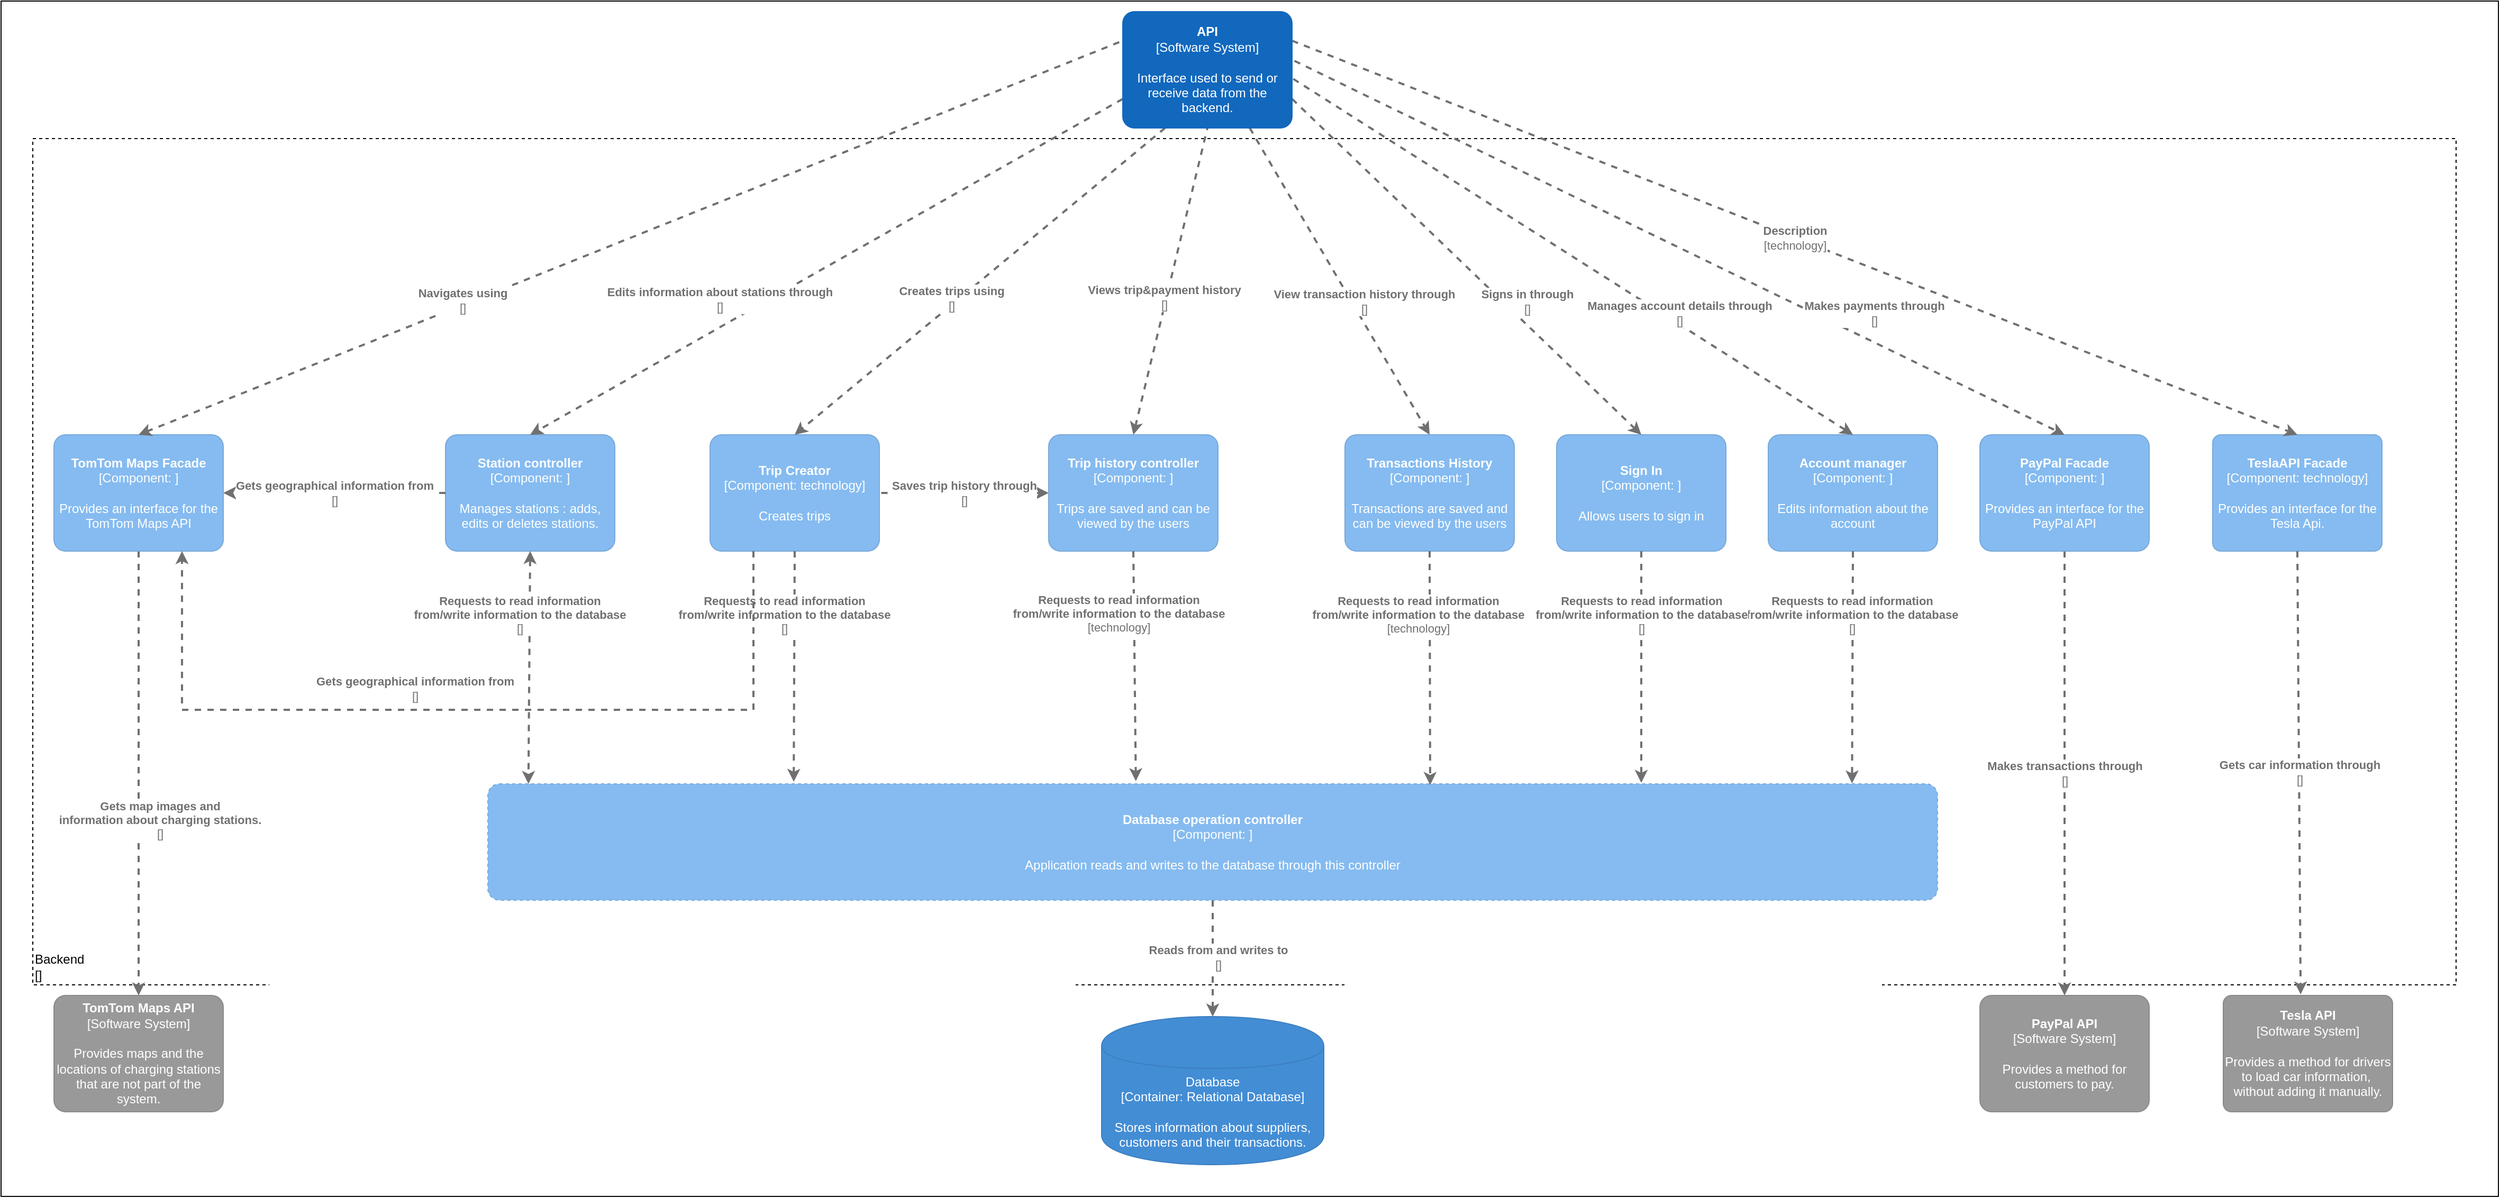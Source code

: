 <mxfile version="13.9.9" type="device"><diagram id="qg8aLgBiJAtC8iuw7g8S" name="Page-3"><mxGraphModel dx="1874" dy="1692" grid="1" gridSize="10" guides="1" tooltips="1" connect="1" arrows="1" fold="1" page="1" pageScale="1" pageWidth="850" pageHeight="1100" math="0" shadow="0"><root><mxCell id="6Dd1IYQDbWwJcknc--Ym-0"/><mxCell id="6Dd1IYQDbWwJcknc--Ym-1" parent="6Dd1IYQDbWwJcknc--Ym-0"/><mxCell id="By0Cxk0O4xZwyZTv2mM3-2" value="" style="rounded=0;whiteSpace=wrap;html=1;fillColor=none;strokeWidth=1;" parent="6Dd1IYQDbWwJcknc--Ym-1" vertex="1"><mxGeometry x="-40" y="-510" width="2360" height="1130" as="geometry"/></mxCell><object placeholders="1" c4Name="    Backend" c4Type="DeploymentNode" c4OperationSystem="" c4ScalingFactor="" label="&lt;div style=&quot;text-align: left&quot;&gt;%c4Name%&lt;/div&gt;&lt;div style=&quot;text-align: left&quot;&gt;[%c4OperationSystem%]&lt;/div&gt;&lt;div style=&quot;text-align: right&quot;&gt;%c4ScalingFactor%&lt;/div&gt;" id="k2RlLEZRlhvbo14t83rY-6"><mxCell style="rounded=0;whiteSpace=wrap;html=1;labelBackgroundColor=none;fillColor=#ffffff;fontColor=#000000;align=left;arcSize=5;strokeColor=#000000;verticalAlign=bottom;metaEdit=1;metaData={&quot;c4Type&quot;:{&quot;editable&quot;:false}};points=[[0.25,0,0],[0.5,0,0],[0.75,0,0],[1,0.25,0],[1,0.5,0],[1,0.75,0],[0.75,1,0],[0.5,1,0],[0.25,1,0],[0,0.75,0],[0,0.5,0],[0,0.25,0]];dashed=1;" parent="6Dd1IYQDbWwJcknc--Ym-1" vertex="1"><mxGeometry x="-10" y="-380" width="2290" height="800" as="geometry"/></mxCell></object><object c4Type="Database" c4Technology="Relational Database" c4Description="Stores information about suppliers, customers and their transactions." label="%c4Type%&lt;div&gt;[Container:&amp;nbsp;%c4Technology%]&lt;/div&gt;&lt;br&gt;&lt;div&gt;%c4Description%&lt;/div&gt;" placeholders="1" id="u3t9H5iMbXghMs2OTO7g-3"><mxCell style="shape=cylinder;whiteSpace=wrap;html=1;boundedLbl=1;rounded=0;labelBackgroundColor=none;fillColor=#438DD5;fontSize=12;fontColor=#ffffff;align=center;strokeColor=#3C7FC0;metaEdit=1;points=[[0.5,0,0],[1,0.25,0],[1,0.5,0],[1,0.75,0],[0.5,1,0],[0,0.75,0],[0,0.5,0],[0,0.25,0]];metaData={&quot;c4Type&quot;:{&quot;editable&quot;:false}};" parent="6Dd1IYQDbWwJcknc--Ym-1" vertex="1"><mxGeometry x="1000" y="450" width="210" height="140" as="geometry"/></mxCell></object><object placeholders="1" c4Name="TomTom Maps API" c4Type="Software System" c4Description="Provides maps and the locations of charging stations that are not part of the system." label="&lt;b&gt;%c4Name%&lt;/b&gt;&lt;div&gt;[%c4Type%]&lt;/div&gt;&lt;br&gt;&lt;div&gt;%c4Description%&lt;/div&gt;" id="u3t9H5iMbXghMs2OTO7g-4"><mxCell style="rounded=1;whiteSpace=wrap;html=1;labelBackgroundColor=none;fillColor=#999999;fontColor=#ffffff;align=center;arcSize=10;strokeColor=#8A8A8A;metaEdit=1;metaData={&quot;c4Type&quot;:{&quot;editable&quot;:false}};points=[[0.25,0,0],[0.5,0,0],[0.75,0,0],[1,0.25,0],[1,0.5,0],[1,0.75,0],[0.75,1,0],[0.5,1,0],[0.25,1,0],[0,0.75,0],[0,0.5,0],[0,0.25,0]];" parent="6Dd1IYQDbWwJcknc--Ym-1" vertex="1"><mxGeometry x="10" y="430" width="160" height="110.0" as="geometry"/></mxCell></object><object placeholders="1" c4Name="PayPal API" c4Type="Software System" c4Description="Provides a method for customers to pay." label="&lt;b&gt;%c4Name%&lt;/b&gt;&lt;div&gt;[%c4Type%]&lt;/div&gt;&lt;br&gt;&lt;div&gt;%c4Description%&lt;/div&gt;" id="u3t9H5iMbXghMs2OTO7g-5"><mxCell style="rounded=1;whiteSpace=wrap;html=1;labelBackgroundColor=none;fillColor=#999999;fontColor=#ffffff;align=center;arcSize=10;strokeColor=#8A8A8A;metaEdit=1;metaData={&quot;c4Type&quot;:{&quot;editable&quot;:false}};points=[[0.25,0,0],[0.5,0,0],[0.75,0,0],[1,0.25,0],[1,0.5,0],[1,0.75,0],[0.75,1,0],[0.5,1,0],[0.25,1,0],[0,0.75,0],[0,0.5,0],[0,0.25,0]];" parent="6Dd1IYQDbWwJcknc--Ym-1" vertex="1"><mxGeometry x="1830" y="430" width="160" height="110.0" as="geometry"/></mxCell></object><object placeholders="1" c4Type="Relationship" c4Technology="" c4Description="Gets map images and&#10;information about charging stations." label="&lt;div style=&quot;text-align: left&quot;&gt;&lt;div style=&quot;text-align: center&quot;&gt;&lt;b&gt;%c4Description%&lt;/b&gt;&lt;/div&gt;&lt;div style=&quot;text-align: center&quot;&gt;[%c4Technology%]&lt;/div&gt;&lt;/div&gt;" id="u3t9H5iMbXghMs2OTO7g-6"><mxCell style="edgeStyle=none;rounded=0;html=1;jettySize=auto;orthogonalLoop=1;strokeColor=#707070;strokeWidth=2;fontColor=#707070;jumpStyle=none;dashed=1;metaEdit=1;metaData={&quot;c4Type&quot;:{&quot;editable&quot;:false}};" parent="6Dd1IYQDbWwJcknc--Ym-1" source="u3t9H5iMbXghMs2OTO7g-13" target="u3t9H5iMbXghMs2OTO7g-4" edge="1"><mxGeometry x="0.209" y="20" width="160" relative="1" as="geometry"><mxPoint x="590" y="740" as="sourcePoint"/><mxPoint x="535" y="340" as="targetPoint"/><mxPoint as="offset"/></mxGeometry></mxCell></object><object placeholders="1" c4Type="Relationship" c4Technology="" c4Description="Makes transactions through" label="&lt;div style=&quot;text-align: left&quot;&gt;&lt;div style=&quot;text-align: center&quot;&gt;&lt;b&gt;%c4Description%&lt;/b&gt;&lt;/div&gt;&lt;div style=&quot;text-align: center&quot;&gt;[%c4Technology%]&lt;/div&gt;&lt;/div&gt;" id="u3t9H5iMbXghMs2OTO7g-7"><mxCell style="edgeStyle=none;rounded=0;html=1;jettySize=auto;orthogonalLoop=1;strokeColor=#707070;strokeWidth=2;fontColor=#707070;jumpStyle=none;dashed=1;metaEdit=1;metaData={&quot;c4Type&quot;:{&quot;editable&quot;:false}};" parent="6Dd1IYQDbWwJcknc--Ym-1" source="u3t9H5iMbXghMs2OTO7g-12" target="u3t9H5iMbXghMs2OTO7g-5" edge="1"><mxGeometry width="160" relative="1" as="geometry"><mxPoint x="869.92" y="631.87" as="sourcePoint"/><mxPoint x="655" y="350" as="targetPoint"/></mxGeometry></mxCell></object><object placeholders="1" c4Name="PayPal Facade" c4Type="Component" c4Technology="" c4Description="Provides an interface for the PayPal API" label="&lt;b&gt;%c4Name%&lt;/b&gt;&lt;div&gt;[%c4Type%: %c4Technology%]&lt;/div&gt;&lt;br&gt;&lt;div&gt;%c4Description%&lt;/div&gt;" id="u3t9H5iMbXghMs2OTO7g-12"><mxCell style="rounded=1;whiteSpace=wrap;html=1;labelBackgroundColor=none;fillColor=#85BBF0;fontColor=#ffffff;align=center;arcSize=10;strokeColor=#78A8D8;metaEdit=1;metaData={&quot;c4Type&quot;:{&quot;editable&quot;:false}};points=[[0.25,0,0],[0.5,0,0],[0.75,0,0],[1,0.25,0],[1,0.5,0],[1,0.75,0],[0.75,1,0],[0.5,1,0],[0.25,1,0],[0,0.75,0],[0,0.5,0],[0,0.25,0]];" parent="6Dd1IYQDbWwJcknc--Ym-1" vertex="1"><mxGeometry x="1830" y="-100" width="160" height="110.0" as="geometry"/></mxCell></object><object placeholders="1" c4Name="TomTom Maps Facade" c4Type="Component" c4Technology="" c4Description="Provides an interface for the TomTom Maps API" label="&lt;b&gt;%c4Name%&lt;/b&gt;&lt;div&gt;[%c4Type%: %c4Technology%]&lt;/div&gt;&lt;br&gt;&lt;div&gt;%c4Description%&lt;/div&gt;" id="u3t9H5iMbXghMs2OTO7g-13"><mxCell style="rounded=1;whiteSpace=wrap;html=1;labelBackgroundColor=none;fillColor=#85BBF0;fontColor=#ffffff;align=center;arcSize=10;strokeColor=#78A8D8;metaEdit=1;metaData={&quot;c4Type&quot;:{&quot;editable&quot;:false}};points=[[0.25,0,0],[0.5,0,0],[0.75,0,0],[1,0.25,0],[1,0.5,0],[1,0.75,0],[0.75,1,0],[0.5,1,0],[0.25,1,0],[0,0.75,0],[0,0.5,0],[0,0.25,0]];" parent="6Dd1IYQDbWwJcknc--Ym-1" vertex="1"><mxGeometry x="10" y="-100" width="160" height="110.0" as="geometry"/></mxCell></object><object placeholders="1" c4Name="Sign In" c4Type="Component" c4Technology="" c4Description="Allows users to sign in" label="&lt;b&gt;%c4Name%&lt;/b&gt;&lt;div&gt;[%c4Type%: %c4Technology%]&lt;/div&gt;&lt;br&gt;&lt;div&gt;%c4Description%&lt;/div&gt;" id="u3t9H5iMbXghMs2OTO7g-14"><mxCell style="rounded=1;whiteSpace=wrap;html=1;labelBackgroundColor=none;fillColor=#85BBF0;fontColor=#ffffff;align=center;arcSize=10;strokeColor=#78A8D8;metaEdit=1;metaData={&quot;c4Type&quot;:{&quot;editable&quot;:false}};points=[[0.25,0,0],[0.5,0,0],[0.75,0,0],[1,0.25,0],[1,0.5,0],[1,0.75,0],[0.75,1,0],[0.5,1,0],[0.25,1,0],[0,0.75,0],[0,0.5,0],[0,0.25,0]];" parent="6Dd1IYQDbWwJcknc--Ym-1" vertex="1"><mxGeometry x="1430" y="-100" width="160" height="110.0" as="geometry"/></mxCell></object><object placeholders="1" c4Type="Relationship" c4Technology="" c4Description="Signs in through" label="&lt;div style=&quot;text-align: left&quot;&gt;&lt;div style=&quot;text-align: center&quot;&gt;&lt;b&gt;%c4Description%&lt;/b&gt;&lt;/div&gt;&lt;div style=&quot;text-align: center&quot;&gt;[%c4Technology%]&lt;/div&gt;&lt;/div&gt;" id="u3t9H5iMbXghMs2OTO7g-16"><mxCell style="edgeStyle=none;rounded=0;html=1;jettySize=auto;orthogonalLoop=1;strokeColor=#707070;strokeWidth=2;fontColor=#707070;jumpStyle=none;dashed=1;metaEdit=1;metaData={&quot;c4Type&quot;:{&quot;editable&quot;:false}};exitX=1;exitY=0.75;exitDx=0;exitDy=0;exitPerimeter=0;entryX=0.5;entryY=0;entryDx=0;entryDy=0;entryPerimeter=0;" parent="6Dd1IYQDbWwJcknc--Ym-1" source="u3t9H5iMbXghMs2OTO7g-1" target="u3t9H5iMbXghMs2OTO7g-14" edge="1"><mxGeometry x="0.279" y="15" width="160" relative="1" as="geometry"><mxPoint x="720" y="470" as="sourcePoint"/><mxPoint x="880" y="470" as="targetPoint"/><mxPoint y="-1" as="offset"/></mxGeometry></mxCell></object><object placeholders="1" c4Name="Station controller" c4Type="Component" c4Technology="" c4Description="Manages stations : adds, edits or deletes stations." label="&lt;b&gt;%c4Name%&lt;/b&gt;&lt;div&gt;[%c4Type%: %c4Technology%]&lt;/div&gt;&lt;br&gt;&lt;div&gt;%c4Description%&lt;/div&gt;" id="u3t9H5iMbXghMs2OTO7g-20"><mxCell style="rounded=1;whiteSpace=wrap;html=1;labelBackgroundColor=none;fillColor=#85BBF0;fontColor=#ffffff;align=center;arcSize=10;strokeColor=#78A8D8;metaEdit=1;metaData={&quot;c4Type&quot;:{&quot;editable&quot;:false}};points=[[0.25,0,0],[0.5,0,0],[0.75,0,0],[1,0.25,0],[1,0.5,0],[1,0.75,0],[0.75,1,0],[0.5,1,0],[0.25,1,0],[0,0.75,0],[0,0.5,0],[0,0.25,0]];" parent="6Dd1IYQDbWwJcknc--Ym-1" vertex="1"><mxGeometry x="380" y="-100" width="160" height="110.0" as="geometry"/></mxCell></object><object placeholders="1" c4Name="Account manager" c4Type="Component" c4Technology="" c4Description="Edits information about the account" label="&lt;b&gt;%c4Name%&lt;/b&gt;&lt;div&gt;[%c4Type%: %c4Technology%]&lt;/div&gt;&lt;br&gt;&lt;div&gt;%c4Description%&lt;/div&gt;" id="u3t9H5iMbXghMs2OTO7g-21"><mxCell style="rounded=1;whiteSpace=wrap;html=1;labelBackgroundColor=none;fillColor=#85BBF0;fontColor=#ffffff;align=center;arcSize=10;strokeColor=#78A8D8;metaEdit=1;metaData={&quot;c4Type&quot;:{&quot;editable&quot;:false}};points=[[0.25,0,0],[0.5,0,0],[0.75,0,0],[1,0.25,0],[1,0.5,0],[1,0.75,0],[0.75,1,0],[0.5,1,0],[0.25,1,0],[0,0.75,0],[0,0.5,0],[0,0.25,0]];" parent="6Dd1IYQDbWwJcknc--Ym-1" vertex="1"><mxGeometry x="1630" y="-100" width="160" height="110.0" as="geometry"/></mxCell></object><object placeholders="1" c4Name="Transactions History" c4Type="Component" c4Technology="" c4Description="Transactions are saved and can be viewed by the users" label="&lt;b&gt;%c4Name%&lt;/b&gt;&lt;div&gt;[%c4Type%: %c4Technology%]&lt;/div&gt;&lt;br&gt;&lt;div&gt;%c4Description%&lt;/div&gt;" id="u3t9H5iMbXghMs2OTO7g-22"><mxCell style="rounded=1;whiteSpace=wrap;html=1;labelBackgroundColor=none;fillColor=#85BBF0;fontColor=#ffffff;align=center;arcSize=10;strokeColor=#78A8D8;metaEdit=1;metaData={&quot;c4Type&quot;:{&quot;editable&quot;:false}};points=[[0.25,0,0],[0.5,0,0],[0.75,0,0],[1,0.25,0],[1,0.5,0],[1,0.75,0],[0.75,1,0],[0.5,1,0],[0.25,1,0],[0,0.75,0],[0,0.5,0],[0,0.25,0]];" parent="6Dd1IYQDbWwJcknc--Ym-1" vertex="1"><mxGeometry x="1230" y="-100" width="160" height="110.0" as="geometry"/></mxCell></object><object placeholders="1" c4Type="Relationship" c4Technology="" c4Description="Makes payments through" label="&lt;div style=&quot;text-align: left&quot;&gt;&lt;div style=&quot;text-align: center&quot;&gt;&lt;b&gt;%c4Description%&lt;/b&gt;&lt;/div&gt;&lt;div style=&quot;text-align: center&quot;&gt;[%c4Technology%]&lt;/div&gt;&lt;/div&gt;" id="u3t9H5iMbXghMs2OTO7g-27"><mxCell style="edgeStyle=none;rounded=0;html=1;jettySize=auto;orthogonalLoop=1;strokeColor=#707070;strokeWidth=2;fontColor=#707070;jumpStyle=none;dashed=1;metaEdit=1;metaData={&quot;c4Type&quot;:{&quot;editable&quot;:false}};entryX=0.5;entryY=0;entryDx=0;entryDy=0;entryPerimeter=0;exitX=1.014;exitY=0.423;exitDx=0;exitDy=0;exitPerimeter=0;" parent="6Dd1IYQDbWwJcknc--Ym-1" source="u3t9H5iMbXghMs2OTO7g-1" target="u3t9H5iMbXghMs2OTO7g-12" edge="1"><mxGeometry x="0.474" y="26" width="160" relative="1" as="geometry"><mxPoint x="1160" y="-460" as="sourcePoint"/><mxPoint x="760" y="681.667" as="targetPoint"/><mxPoint y="1" as="offset"/></mxGeometry></mxCell></object><object placeholders="1" c4Type="Relationship" c4Technology="" c4Description="View transaction history through" label="&lt;div style=&quot;text-align: left&quot;&gt;&lt;div style=&quot;text-align: center&quot;&gt;&lt;b&gt;%c4Description%&lt;/b&gt;&lt;/div&gt;&lt;div style=&quot;text-align: center&quot;&gt;[%c4Technology%]&lt;/div&gt;&lt;/div&gt;" id="u3t9H5iMbXghMs2OTO7g-33"><mxCell style="edgeStyle=none;rounded=0;html=1;jettySize=auto;orthogonalLoop=1;strokeColor=#707070;strokeWidth=2;fontColor=#707070;jumpStyle=none;dashed=1;metaEdit=1;metaData={&quot;c4Type&quot;:{&quot;editable&quot;:false}};exitX=0.75;exitY=1;exitDx=0;exitDy=0;exitPerimeter=0;entryX=0.5;entryY=0;entryDx=0;entryDy=0;entryPerimeter=0;" parent="6Dd1IYQDbWwJcknc--Ym-1" source="u3t9H5iMbXghMs2OTO7g-1" target="u3t9H5iMbXghMs2OTO7g-22" edge="1"><mxGeometry x="0.165" y="10" width="160" relative="1" as="geometry"><mxPoint x="830" y="480" as="sourcePoint"/><mxPoint x="990" y="480" as="targetPoint"/><mxPoint as="offset"/></mxGeometry></mxCell></object><object placeholders="1" c4Type="Relationship" c4Technology="" c4Description="Manages account details through" label="&lt;div style=&quot;text-align: left&quot;&gt;&lt;div style=&quot;text-align: center&quot;&gt;&lt;b&gt;%c4Description%&lt;/b&gt;&lt;/div&gt;&lt;div style=&quot;text-align: center&quot;&gt;[%c4Technology%]&lt;/div&gt;&lt;/div&gt;" id="k2RlLEZRlhvbo14t83rY-3"><mxCell style="edgeStyle=none;rounded=0;html=1;entryX=0.5;entryY=0;jettySize=auto;orthogonalLoop=1;strokeColor=#707070;strokeWidth=2;fontColor=#707070;jumpStyle=none;dashed=1;metaEdit=1;metaData={&quot;c4Type&quot;:{&quot;editable&quot;:false}};entryDx=0;entryDy=0;entryPerimeter=0;exitX=1.007;exitY=0.578;exitDx=0;exitDy=0;exitPerimeter=0;" parent="6Dd1IYQDbWwJcknc--Ym-1" source="u3t9H5iMbXghMs2OTO7g-1" target="u3t9H5iMbXghMs2OTO7g-21" edge="1"><mxGeometry x="0.362" y="9" width="160" relative="1" as="geometry"><mxPoint x="1110" y="-420" as="sourcePoint"/><mxPoint x="900" y="110" as="targetPoint"/><mxPoint as="offset"/></mxGeometry></mxCell></object><object placeholders="1" c4Type="Relationship" c4Technology="" c4Description="Edits information about stations through" label="&lt;div style=&quot;text-align: left&quot;&gt;&lt;div style=&quot;text-align: center&quot;&gt;&lt;b&gt;%c4Description%&lt;/b&gt;&lt;/div&gt;&lt;div style=&quot;text-align: center&quot;&gt;[%c4Technology%]&lt;/div&gt;&lt;/div&gt;" id="k2RlLEZRlhvbo14t83rY-7"><mxCell style="edgeStyle=none;rounded=0;html=1;entryX=0.5;entryY=0;jettySize=auto;orthogonalLoop=1;strokeColor=#707070;strokeWidth=2;fontColor=#707070;jumpStyle=none;dashed=1;metaEdit=1;metaData={&quot;c4Type&quot;:{&quot;editable&quot;:false}};exitX=0;exitY=0.75;exitDx=0;exitDy=0;exitPerimeter=0;entryDx=0;entryDy=0;entryPerimeter=0;" parent="6Dd1IYQDbWwJcknc--Ym-1" source="u3t9H5iMbXghMs2OTO7g-1" target="u3t9H5iMbXghMs2OTO7g-20" edge="1"><mxGeometry x="0.322" y="-23" width="160" relative="1" as="geometry"><mxPoint x="1030" y="-180" as="sourcePoint"/><mxPoint x="1190" y="-180" as="targetPoint"/><mxPoint as="offset"/></mxGeometry></mxCell></object><object placeholders="1" c4Type="Relationship" c4Technology="" c4Description="Gets geographical information from" label="&lt;div style=&quot;text-align: left&quot;&gt;&lt;div style=&quot;text-align: center&quot;&gt;&lt;b&gt;%c4Description%&lt;/b&gt;&lt;/div&gt;&lt;div style=&quot;text-align: center&quot;&gt;[%c4Technology%]&lt;/div&gt;&lt;/div&gt;" id="k2RlLEZRlhvbo14t83rY-9"><mxCell style="edgeStyle=none;rounded=0;html=1;entryX=1;entryY=0.5;jettySize=auto;orthogonalLoop=1;strokeColor=#707070;strokeWidth=2;fontColor=#707070;jumpStyle=none;dashed=1;metaEdit=1;metaData={&quot;c4Type&quot;:{&quot;editable&quot;:false}};exitX=0;exitY=0.5;exitDx=0;exitDy=0;exitPerimeter=0;entryDx=0;entryDy=0;entryPerimeter=0;" parent="6Dd1IYQDbWwJcknc--Ym-1" source="u3t9H5iMbXghMs2OTO7g-20" target="u3t9H5iMbXghMs2OTO7g-13" edge="1"><mxGeometry width="160" relative="1" as="geometry"><mxPoint x="870" y="-360" as="sourcePoint"/><mxPoint x="210" y="-45" as="targetPoint"/></mxGeometry></mxCell></object><object placeholders="1" c4Name="Database operation controller" c4Type="Component" c4Technology="" c4Description="Application reads and writes to the database through this controller" label="&lt;b&gt;%c4Name%&lt;/b&gt;&lt;div&gt;[%c4Type%: %c4Technology%]&lt;/div&gt;&lt;br&gt;&lt;div&gt;%c4Description%&lt;/div&gt;" id="k2RlLEZRlhvbo14t83rY-10"><mxCell style="rounded=1;whiteSpace=wrap;html=1;labelBackgroundColor=none;fillColor=#85BBF0;fontColor=#ffffff;align=center;arcSize=10;strokeColor=#78A8D8;metaEdit=1;metaData={&quot;c4Type&quot;:{&quot;editable&quot;:false}};points=[[0.25,0,0],[0.5,0,0],[0.75,0,0],[1,0.25,0],[1,0.5,0],[1,0.75,0],[0.75,1,0],[0.5,1,0],[0.25,1,0],[0,0.75,0],[0,0.5,0],[0,0.25,0]];dashed=1;" parent="6Dd1IYQDbWwJcknc--Ym-1" vertex="1"><mxGeometry x="420" y="230" width="1370" height="110" as="geometry"/></mxCell></object><object placeholders="1" c4Type="Relationship" c4Technology="" c4Description="Reads from and writes to" label="&lt;div style=&quot;text-align: left&quot;&gt;&lt;div style=&quot;text-align: center&quot;&gt;&lt;b&gt;%c4Description%&lt;/b&gt;&lt;/div&gt;&lt;div style=&quot;text-align: center&quot;&gt;[%c4Technology%]&lt;/div&gt;&lt;/div&gt;" id="k2RlLEZRlhvbo14t83rY-12"><mxCell style="edgeStyle=none;rounded=0;html=1;entryX=0.5;entryY=0;jettySize=auto;orthogonalLoop=1;strokeColor=#707070;strokeWidth=2;fontColor=#707070;jumpStyle=none;dashed=1;metaEdit=1;metaData={&quot;c4Type&quot;:{&quot;editable&quot;:false}};exitX=0.5;exitY=1;exitDx=0;exitDy=0;exitPerimeter=0;entryDx=0;entryDy=0;entryPerimeter=0;" parent="6Dd1IYQDbWwJcknc--Ym-1" source="k2RlLEZRlhvbo14t83rY-10" target="u3t9H5iMbXghMs2OTO7g-3" edge="1"><mxGeometry x="-0.022" y="5" width="160" relative="1" as="geometry"><mxPoint x="700" y="360" as="sourcePoint"/><mxPoint x="860" y="360" as="targetPoint"/><mxPoint as="offset"/></mxGeometry></mxCell></object><object placeholders="1" c4Type="Relationship" c4Technology="" c4Description="Requests to read information&#10;from/write information to the database&#10;" label="&lt;div style=&quot;text-align: left&quot;&gt;&lt;div style=&quot;text-align: center&quot;&gt;&lt;b&gt;%c4Description%&lt;/b&gt;&lt;/div&gt;&lt;div style=&quot;text-align: center&quot;&gt;[%c4Technology%]&lt;/div&gt;&lt;/div&gt;" id="k2RlLEZRlhvbo14t83rY-15"><mxCell style="edgeStyle=none;rounded=0;html=1;entryX=0.941;entryY=-0.004;jettySize=auto;orthogonalLoop=1;strokeColor=#707070;strokeWidth=2;fontColor=#707070;jumpStyle=none;dashed=1;metaEdit=1;metaData={&quot;c4Type&quot;:{&quot;editable&quot;:false}};exitX=0.5;exitY=1;exitDx=0;exitDy=0;exitPerimeter=0;entryDx=0;entryDy=0;entryPerimeter=0;" parent="6Dd1IYQDbWwJcknc--Ym-1" source="u3t9H5iMbXghMs2OTO7g-21" target="k2RlLEZRlhvbo14t83rY-10" edge="1"><mxGeometry x="-0.447" y="-1" width="160" relative="1" as="geometry"><mxPoint x="590" y="160" as="sourcePoint"/><mxPoint x="750" y="160" as="targetPoint"/><mxPoint as="offset"/></mxGeometry></mxCell></object><object placeholders="1" c4Type="Relationship" c4Technology="" c4Description="Requests to read information&#10;from/write information to the database&#10;" label="&lt;div style=&quot;text-align: left&quot;&gt;&lt;div style=&quot;text-align: center&quot;&gt;&lt;b&gt;%c4Description%&lt;/b&gt;&lt;/div&gt;&lt;div style=&quot;text-align: center&quot;&gt;[%c4Technology%]&lt;/div&gt;&lt;/div&gt;" id="k2RlLEZRlhvbo14t83rY-16"><mxCell style="edgeStyle=none;rounded=0;html=1;jettySize=auto;orthogonalLoop=1;strokeColor=#707070;strokeWidth=2;fontColor=#707070;jumpStyle=none;dashed=1;metaEdit=1;metaData={&quot;c4Type&quot;:{&quot;editable&quot;:false}};exitX=0.5;exitY=1;exitDx=0;exitDy=0;exitPerimeter=0;" parent="6Dd1IYQDbWwJcknc--Ym-1" source="u3t9H5iMbXghMs2OTO7g-14" edge="1"><mxGeometry x="-0.452" width="160" relative="1" as="geometry"><mxPoint x="590" y="160" as="sourcePoint"/><mxPoint x="1510" y="229" as="targetPoint"/><mxPoint as="offset"/></mxGeometry></mxCell></object><object placeholders="1" c4Type="Relationship" c4Technology="" c4Description="Requests to read information&#10;from/write information to the database&#10;" label="&lt;div style=&quot;text-align: left&quot;&gt;&lt;div style=&quot;text-align: center&quot;&gt;&lt;b&gt;%c4Description%&lt;/b&gt;&lt;/div&gt;&lt;div style=&quot;text-align: center&quot;&gt;[%c4Technology%]&lt;/div&gt;&lt;/div&gt;" id="k2RlLEZRlhvbo14t83rY-18"><mxCell style="edgeStyle=none;rounded=0;html=1;jettySize=auto;orthogonalLoop=1;strokeColor=#707070;strokeWidth=2;fontColor=#707070;jumpStyle=none;dashed=1;metaEdit=1;metaData={&quot;c4Type&quot;:{&quot;editable&quot;:false}};exitX=0.5;exitY=1;exitDx=0;exitDy=0;exitPerimeter=0;entryX=0.028;entryY=0;entryDx=0;entryDy=0;entryPerimeter=0;startArrow=classic;startFill=1;" parent="6Dd1IYQDbWwJcknc--Ym-1" source="u3t9H5iMbXghMs2OTO7g-20" target="k2RlLEZRlhvbo14t83rY-10" edge="1"><mxGeometry x="-0.454" y="-10" width="160" relative="1" as="geometry"><mxPoint x="710" y="-130" as="sourcePoint"/><mxPoint x="870" y="-130" as="targetPoint"/><mxPoint as="offset"/></mxGeometry></mxCell></object><object placeholders="1" c4Name="Trip history controller" c4Type="Component" c4Technology="" c4Description="Trips are saved and can be viewed by the users" label="&lt;b&gt;%c4Name%&lt;/b&gt;&lt;div&gt;[%c4Type%: %c4Technology%]&lt;/div&gt;&lt;br&gt;&lt;div&gt;%c4Description%&lt;/div&gt;" id="hdgZW7En7lULNljR7cDQ-1"><mxCell style="rounded=1;whiteSpace=wrap;html=1;labelBackgroundColor=none;fillColor=#85BBF0;fontColor=#ffffff;align=center;arcSize=10;strokeColor=#78A8D8;metaEdit=1;metaData={&quot;c4Type&quot;:{&quot;editable&quot;:false}};points=[[0.25,0,0],[0.5,0,0],[0.75,0,0],[1,0.25,0],[1,0.5,0],[1,0.75,0],[0.75,1,0],[0.5,1,0],[0.25,1,0],[0,0.75,0],[0,0.5,0],[0,0.25,0]];" parent="6Dd1IYQDbWwJcknc--Ym-1" vertex="1"><mxGeometry x="950" y="-100" width="160" height="110.0" as="geometry"/></mxCell></object><object placeholders="1" c4Type="Relationship" c4Technology="technology" c4Description="Requests to read information &#10;from/write information to the database" label="&lt;div style=&quot;text-align: left&quot;&gt;&lt;div style=&quot;text-align: center&quot;&gt;&lt;b&gt;%c4Description%&lt;/b&gt;&lt;/div&gt;&lt;div style=&quot;text-align: center&quot;&gt;[%c4Technology%]&lt;/div&gt;&lt;/div&gt;" id="hdgZW7En7lULNljR7cDQ-6"><mxCell style="edgeStyle=none;rounded=0;html=1;entryX=0.447;entryY=-0.024;jettySize=auto;orthogonalLoop=1;strokeColor=#707070;strokeWidth=2;fontColor=#707070;jumpStyle=none;dashed=1;metaEdit=1;metaData={&quot;c4Type&quot;:{&quot;editable&quot;:false}};entryDx=0;entryDy=0;entryPerimeter=0;exitX=0.5;exitY=1;exitDx=0;exitDy=0;exitPerimeter=0;" parent="6Dd1IYQDbWwJcknc--Ym-1" source="hdgZW7En7lULNljR7cDQ-1" target="k2RlLEZRlhvbo14t83rY-10" edge="1"><mxGeometry x="-0.455" y="-15" width="160" relative="1" as="geometry"><mxPoint x="1105" y="120" as="sourcePoint"/><mxPoint x="700" y="-80" as="targetPoint"/><mxPoint as="offset"/></mxGeometry></mxCell></object><object placeholders="1" c4Type="Relationship" c4Technology="" c4Description="Views trip&amp;payment history" label="&lt;div style=&quot;text-align: left&quot;&gt;&lt;div style=&quot;text-align: center&quot;&gt;&lt;b&gt;%c4Description%&lt;/b&gt;&lt;/div&gt;&lt;div style=&quot;text-align: center&quot;&gt;[%c4Technology%]&lt;/div&gt;&lt;/div&gt;" id="hdgZW7En7lULNljR7cDQ-13"><mxCell style="edgeStyle=none;rounded=0;html=1;entryX=0.5;entryY=1;jettySize=auto;orthogonalLoop=1;strokeColor=#707070;strokeWidth=2;fontColor=#707070;jumpStyle=none;dashed=1;metaEdit=1;metaData={&quot;c4Type&quot;:{&quot;editable&quot;:false}};entryDx=0;entryDy=0;entryPerimeter=0;exitX=0.5;exitY=0;exitDx=0;exitDy=0;exitPerimeter=0;startArrow=classic;startFill=1;endArrow=none;endFill=0;" parent="6Dd1IYQDbWwJcknc--Ym-1" source="hdgZW7En7lULNljR7cDQ-1" target="u3t9H5iMbXghMs2OTO7g-1" edge="1"><mxGeometry x="-0.109" y="2" width="160" relative="1" as="geometry"><mxPoint x="960" as="sourcePoint"/><mxPoint x="1120" as="targetPoint"/><mxPoint as="offset"/></mxGeometry></mxCell></object><object placeholders="1" c4Type="Relationship" c4Technology="" c4Description="Navigates using" label="&lt;div style=&quot;text-align: left&quot;&gt;&lt;div style=&quot;text-align: center&quot;&gt;&lt;b&gt;%c4Description%&lt;/b&gt;&lt;/div&gt;&lt;div style=&quot;text-align: center&quot;&gt;[%c4Technology%]&lt;/div&gt;&lt;/div&gt;" id="hdgZW7En7lULNljR7cDQ-17"><mxCell style="edgeStyle=none;rounded=0;html=1;entryX=0;entryY=0.25;jettySize=auto;orthogonalLoop=1;strokeColor=#707070;strokeWidth=2;fontColor=#707070;jumpStyle=none;dashed=1;metaEdit=1;metaData={&quot;c4Type&quot;:{&quot;editable&quot;:false}};startArrow=classic;startFill=1;endArrow=none;endFill=0;entryDx=0;entryDy=0;entryPerimeter=0;exitX=0.5;exitY=0;exitDx=0;exitDy=0;exitPerimeter=0;" parent="6Dd1IYQDbWwJcknc--Ym-1" source="u3t9H5iMbXghMs2OTO7g-13" target="u3t9H5iMbXghMs2OTO7g-1" edge="1"><mxGeometry x="-0.338" y="4" width="160" relative="1" as="geometry"><mxPoint x="194.96" y="-101.98" as="sourcePoint"/><mxPoint x="1360" y="-370" as="targetPoint"/><mxPoint as="offset"/></mxGeometry></mxCell></object><object placeholders="1" c4Type="Relationship" c4Technology="" c4Description="Saves trip history through" label="&lt;div style=&quot;text-align: left&quot;&gt;&lt;div style=&quot;text-align: center&quot;&gt;&lt;b&gt;%c4Description%&lt;/b&gt;&lt;/div&gt;&lt;div style=&quot;text-align: center&quot;&gt;[%c4Technology%]&lt;/div&gt;&lt;/div&gt;" id="hdgZW7En7lULNljR7cDQ-18"><mxCell style="edgeStyle=none;rounded=0;html=1;jettySize=auto;orthogonalLoop=1;strokeColor=#707070;strokeWidth=2;fontColor=#707070;jumpStyle=none;dashed=1;metaEdit=1;metaData={&quot;c4Type&quot;:{&quot;editable&quot;:false}};startArrow=classic;startFill=1;endArrow=none;endFill=0;entryX=1;entryY=0.5;entryDx=0;entryDy=0;entryPerimeter=0;exitX=0;exitY=0.5;exitDx=0;exitDy=0;exitPerimeter=0;" parent="6Dd1IYQDbWwJcknc--Ym-1" source="hdgZW7En7lULNljR7cDQ-1" target="fviHuyOyAGhNP_B6I_7l-4" edge="1"><mxGeometry width="160" relative="1" as="geometry"><mxPoint x="1200" y="-370" as="sourcePoint"/><mxPoint x="1360" y="-370" as="targetPoint"/></mxGeometry></mxCell></object><object placeholders="1" c4Type="Relationship" c4Technology="technology" c4Description="Requests to read information &#10;from/write information to the database" label="&lt;div style=&quot;text-align: left&quot;&gt;&lt;div style=&quot;text-align: center&quot;&gt;&lt;b&gt;%c4Description%&lt;/b&gt;&lt;/div&gt;&lt;div style=&quot;text-align: center&quot;&gt;[%c4Technology%]&lt;/div&gt;&lt;/div&gt;" id="fviHuyOyAGhNP_B6I_7l-3"><mxCell style="edgeStyle=none;rounded=0;html=1;entryX=0.65;entryY=0.009;jettySize=auto;orthogonalLoop=1;strokeColor=#707070;strokeWidth=2;fontColor=#707070;jumpStyle=none;dashed=1;metaEdit=1;metaData={&quot;c4Type&quot;:{&quot;editable&quot;:false}};exitX=0.5;exitY=1;exitDx=0;exitDy=0;exitPerimeter=0;entryDx=0;entryDy=0;entryPerimeter=0;" parent="6Dd1IYQDbWwJcknc--Ym-1" source="u3t9H5iMbXghMs2OTO7g-22" target="k2RlLEZRlhvbo14t83rY-10" edge="1"><mxGeometry x="-0.459" y="-11" width="160" relative="1" as="geometry"><mxPoint x="452.5" y="30" as="sourcePoint"/><mxPoint x="837.5" y="347.5" as="targetPoint"/><mxPoint as="offset"/></mxGeometry></mxCell></object><object placeholders="1" c4Name="Trip Creator" c4Type="Component" c4Technology="technology" c4Description="Creates trips" label="&lt;b&gt;%c4Name%&lt;/b&gt;&lt;div&gt;[%c4Type%: %c4Technology%]&lt;/div&gt;&lt;br&gt;&lt;div&gt;%c4Description%&lt;/div&gt;" id="fviHuyOyAGhNP_B6I_7l-4"><mxCell style="rounded=1;whiteSpace=wrap;html=1;labelBackgroundColor=none;fillColor=#85BBF0;fontColor=#ffffff;align=center;arcSize=10;strokeColor=#78A8D8;metaEdit=1;metaData={&quot;c4Type&quot;:{&quot;editable&quot;:false}};points=[[0.25,0,0],[0.5,0,0],[0.75,0,0],[1,0.25,0],[1,0.5,0],[1,0.75,0],[0.75,1,0],[0.5,1,0],[0.25,1,0],[0,0.75,0],[0,0.5,0],[0,0.25,0]];" parent="6Dd1IYQDbWwJcknc--Ym-1" vertex="1"><mxGeometry x="630" y="-100" width="160" height="110.0" as="geometry"/></mxCell></object><object placeholders="1" c4Type="Relationship" c4Technology="" c4Description="Requests to read information&#10;from/write information to the database&#10;" label="&lt;div style=&quot;text-align: left&quot;&gt;&lt;div style=&quot;text-align: center&quot;&gt;&lt;b&gt;%c4Description%&lt;/b&gt;&lt;/div&gt;&lt;div style=&quot;text-align: center&quot;&gt;[%c4Technology%]&lt;/div&gt;&lt;/div&gt;" id="fviHuyOyAGhNP_B6I_7l-5"><mxCell style="edgeStyle=none;rounded=0;html=1;jettySize=auto;orthogonalLoop=1;strokeColor=#707070;strokeWidth=2;fontColor=#707070;jumpStyle=none;dashed=1;metaEdit=1;metaData={&quot;c4Type&quot;:{&quot;editable&quot;:false}};exitX=0.5;exitY=1;exitDx=0;exitDy=0;exitPerimeter=0;entryX=0.211;entryY=-0.018;entryDx=0;entryDy=0;entryPerimeter=0;" parent="6Dd1IYQDbWwJcknc--Ym-1" source="fviHuyOyAGhNP_B6I_7l-4" target="k2RlLEZRlhvbo14t83rY-10" edge="1"><mxGeometry x="-0.449" y="-10" width="160" relative="1" as="geometry"><mxPoint x="640" y="10" as="sourcePoint"/><mxPoint x="910" y="322.5" as="targetPoint"/><mxPoint as="offset"/></mxGeometry></mxCell></object><object placeholders="1" c4Type="Relationship" c4Technology="" c4Description="Creates trips using" label="&lt;div style=&quot;text-align: left&quot;&gt;&lt;div style=&quot;text-align: center&quot;&gt;&lt;b&gt;%c4Description%&lt;/b&gt;&lt;/div&gt;&lt;div style=&quot;text-align: center&quot;&gt;[%c4Technology%]&lt;/div&gt;&lt;/div&gt;" id="fviHuyOyAGhNP_B6I_7l-6"><mxCell style="edgeStyle=none;rounded=0;html=1;entryX=0.5;entryY=0;jettySize=auto;orthogonalLoop=1;strokeColor=#707070;strokeWidth=2;fontColor=#707070;jumpStyle=none;dashed=1;metaEdit=1;metaData={&quot;c4Type&quot;:{&quot;editable&quot;:false}};exitX=0.25;exitY=1;exitDx=0;exitDy=0;exitPerimeter=0;entryDx=0;entryDy=0;entryPerimeter=0;" parent="6Dd1IYQDbWwJcknc--Ym-1" source="u3t9H5iMbXghMs2OTO7g-1" target="fviHuyOyAGhNP_B6I_7l-4" edge="1"><mxGeometry x="0.136" y="-5" width="160" relative="1" as="geometry"><mxPoint x="930" y="-670" as="sourcePoint"/><mxPoint x="520" y="-72.5" as="targetPoint"/><mxPoint as="offset"/></mxGeometry></mxCell></object><object label="&lt;font color=&quot;#ffffff&quot;&gt;&lt;b&gt;TeslaAPI Facade&lt;/b&gt;&lt;br&gt;&lt;/font&gt;&lt;div&gt;&lt;font color=&quot;#ffffff&quot;&gt;[Component:&amp;nbsp;&lt;span&gt;technology&lt;/span&gt;&lt;span&gt;]&lt;/span&gt;&lt;/font&gt;&lt;/div&gt;&lt;div&gt;&lt;font color=&quot;#ffffff&quot;&gt;&lt;br&gt;&lt;/font&gt;&lt;/div&gt;&lt;div&gt;&lt;font color=&quot;#ffffff&quot;&gt;Provides an interface for the Tesla Api.&lt;/font&gt;&lt;/div&gt;" placeholders="1" c4Name="name" c4Type="Component" c4Technology="technology" c4Description="Description" id="By0Cxk0O4xZwyZTv2mM3-0"><mxCell style="rounded=1;whiteSpace=wrap;html=1;labelBackgroundColor=none;fillColor=#85bbf0;fontColor=#000000;align=center;arcSize=7;strokeColor=#78a8d8;" parent="6Dd1IYQDbWwJcknc--Ym-1" vertex="1"><mxGeometry x="2050" y="-100" width="160" height="110" as="geometry"/><C4Component as="c4"/></mxCell></object><object label="&lt;div style=&quot;text-align: left&quot;&gt;&lt;div style=&quot;text-align: center&quot;&gt;&lt;b&gt;Description&lt;/b&gt;&lt;/div&gt;&lt;div style=&quot;text-align: center&quot;&gt;[technology]&lt;/div&gt;&lt;/div&gt;" c4Type="Relationship" c4Description="Description" c4Technology="technology" id="By0Cxk0O4xZwyZTv2mM3-1"><mxCell style="edgeStyle=none;rounded=0;html=1;entryX=0.5;entryY=0;jettySize=auto;orthogonalLoop=1;strokeColor=#707070;strokeWidth=2;fontColor=#707070;jumpStyle=none;dashed=1;entryDx=0;entryDy=0;exitX=1;exitY=0.25;exitDx=0;exitDy=0;exitPerimeter=0;" parent="6Dd1IYQDbWwJcknc--Ym-1" source="u3t9H5iMbXghMs2OTO7g-1" target="By0Cxk0O4xZwyZTv2mM3-0" edge="1"><mxGeometry width="160" relative="1" as="geometry"><mxPoint x="1160" y="-470" as="sourcePoint"/><mxPoint x="1690" y="150" as="targetPoint"/></mxGeometry><C4Relationship as="c4"/></mxCell></object><object label="&lt;b&gt;Tesla API&lt;/b&gt;&lt;br&gt;&lt;div&gt;[Software System]&lt;/div&gt;&lt;div&gt;&lt;br&gt;&lt;/div&gt;&lt;div&gt;Provides a method for drivers to load car information,&amp;nbsp; without adding it manually.&lt;/div&gt;" placeholders="1" c4Name="name" c4Type="SoftwareSystemDependency" c4Description="Description" id="By0Cxk0O4xZwyZTv2mM3-3"><mxCell style="rounded=1;whiteSpace=wrap;html=1;labelBackgroundColor=none;fillColor=#999999;fontColor=#ffffff;align=center;arcSize=7;strokeColor=#8a8a8a;" parent="6Dd1IYQDbWwJcknc--Ym-1" vertex="1"><mxGeometry x="2060" y="430" width="160" height="110" as="geometry"/><C4SoftwareSystemDependency as="c4"/></mxCell></object><object label="&lt;div style=&quot;text-align: left&quot;&gt;&lt;div style=&quot;text-align: center&quot;&gt;&lt;b&gt;Gets car information through&lt;/b&gt;&lt;/div&gt;&lt;div style=&quot;text-align: center&quot;&gt;[]&lt;/div&gt;&lt;/div&gt;" c4Type="Relationship" c4Description="Description" c4Technology="technology" id="By0Cxk0O4xZwyZTv2mM3-4"><mxCell style="edgeStyle=none;rounded=0;html=1;entryX=0.457;entryY=-0.009;jettySize=auto;orthogonalLoop=1;strokeColor=#707070;strokeWidth=2;fontColor=#707070;jumpStyle=none;dashed=1;exitX=0.5;exitY=1;exitDx=0;exitDy=0;entryDx=0;entryDy=0;entryPerimeter=0;" parent="6Dd1IYQDbWwJcknc--Ym-1" edge="1"><mxGeometry width="160" relative="1" as="geometry"><mxPoint x="2130" y="10" as="sourcePoint"/><mxPoint x="2133.12" y="429.01" as="targetPoint"/></mxGeometry><C4Relationship as="c4"/></mxCell></object><object placeholders="1" c4Name="API" c4Type="Software System" c4Description="Interface used to send or receive data from the backend." label="&lt;b&gt;%c4Name%&lt;/b&gt;&lt;div&gt;[%c4Type%]&lt;/div&gt;&lt;br&gt;&lt;div&gt;%c4Description%&lt;/div&gt;" id="u3t9H5iMbXghMs2OTO7g-1"><mxCell style="rounded=1;whiteSpace=wrap;html=1;labelBackgroundColor=none;fillColor=#1168BD;fontColor=#ffffff;align=center;arcSize=10;strokeColor=#1168BD;metaEdit=1;metaData={&quot;c4Type&quot;:{&quot;editable&quot;:false}};points=[[0.25,0,0],[0.5,0,0],[0.75,0,0],[1,0.25,0],[1,0.5,0],[1,0.75,0],[0.75,1,0],[0.5,1,0],[0.25,1,0],[0,0.75,0],[0,0.5,0],[0,0.25,0]];" parent="6Dd1IYQDbWwJcknc--Ym-1" vertex="1"><mxGeometry x="1020" y="-500" width="160" height="110.0" as="geometry"/></mxCell></object><object label="&lt;div style=&quot;text-align: left&quot;&gt;&lt;div style=&quot;text-align: center&quot;&gt;&lt;b&gt;Gets geographical information from&lt;/b&gt;&lt;/div&gt;&lt;div style=&quot;text-align: center&quot;&gt;[]&lt;/div&gt;&lt;/div&gt;" c4Type="Relationship" c4Description="Description" c4Technology="technology" id="ooBLqCxgOgx8w_WtqYZI-0"><mxCell style="edgeStyle=none;rounded=0;html=1;entryX=0.75;entryY=1;jettySize=auto;orthogonalLoop=1;strokeColor=#707070;strokeWidth=2;fontColor=#707070;jumpStyle=none;dashed=1;exitX=0.25;exitY=1;exitDx=0;exitDy=0;exitPerimeter=0;entryDx=0;entryDy=0;entryPerimeter=0;" edge="1" parent="6Dd1IYQDbWwJcknc--Ym-1"><mxGeometry x="0.119" y="-20" width="160" relative="1" as="geometry"><mxPoint x="671" y="10" as="sourcePoint"/><mxPoint x="131" y="10" as="targetPoint"/><Array as="points"><mxPoint x="671" y="160"/><mxPoint x="131" y="160"/></Array><mxPoint as="offset"/></mxGeometry><C4Relationship as="c4"/></mxCell></object></root></mxGraphModel></diagram></mxfile>